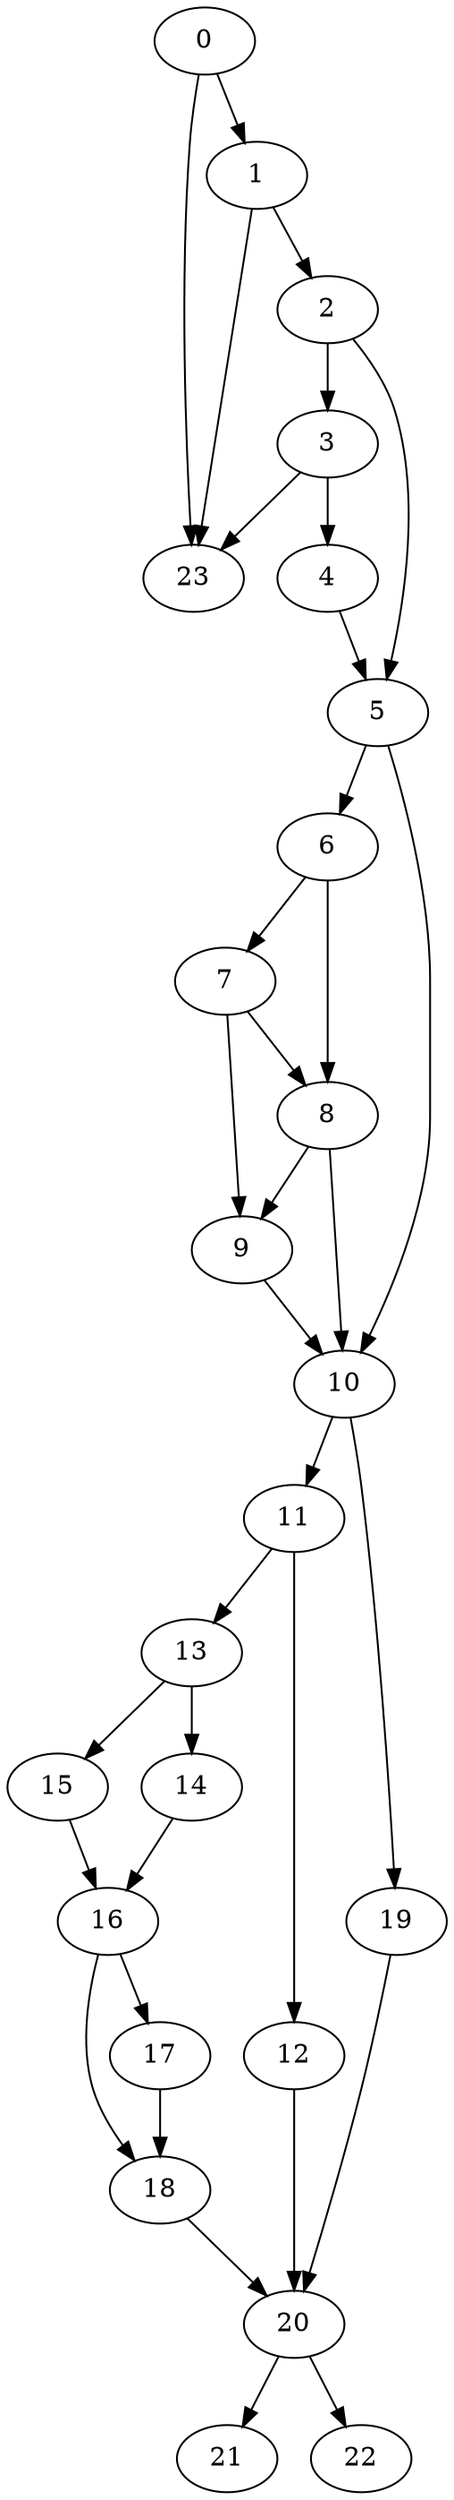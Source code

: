 digraph {
	0
	1
	2
	3
	4
	5
	6
	7
	8
	9
	10
	11
	12
	13
	14
	15
	16
	17
	18
	19
	20
	21
	22
	23
	7 -> 8
	6 -> 8
	7 -> 9
	8 -> 9
	5 -> 10
	8 -> 10
	9 -> 10
	16 -> 17
	16 -> 18
	17 -> 18
	0 -> 1
	3 -> 4
	6 -> 7
	19 -> 20
	12 -> 20
	18 -> 20
	11 -> 12
	10 -> 19
	20 -> 21
	11 -> 13
	13 -> 14
	13 -> 15
	14 -> 16
	15 -> 16
	1 -> 23
	3 -> 23
	0 -> 23
	2 -> 3
	2 -> 5
	4 -> 5
	10 -> 11
	20 -> 22
	1 -> 2
	5 -> 6
}
